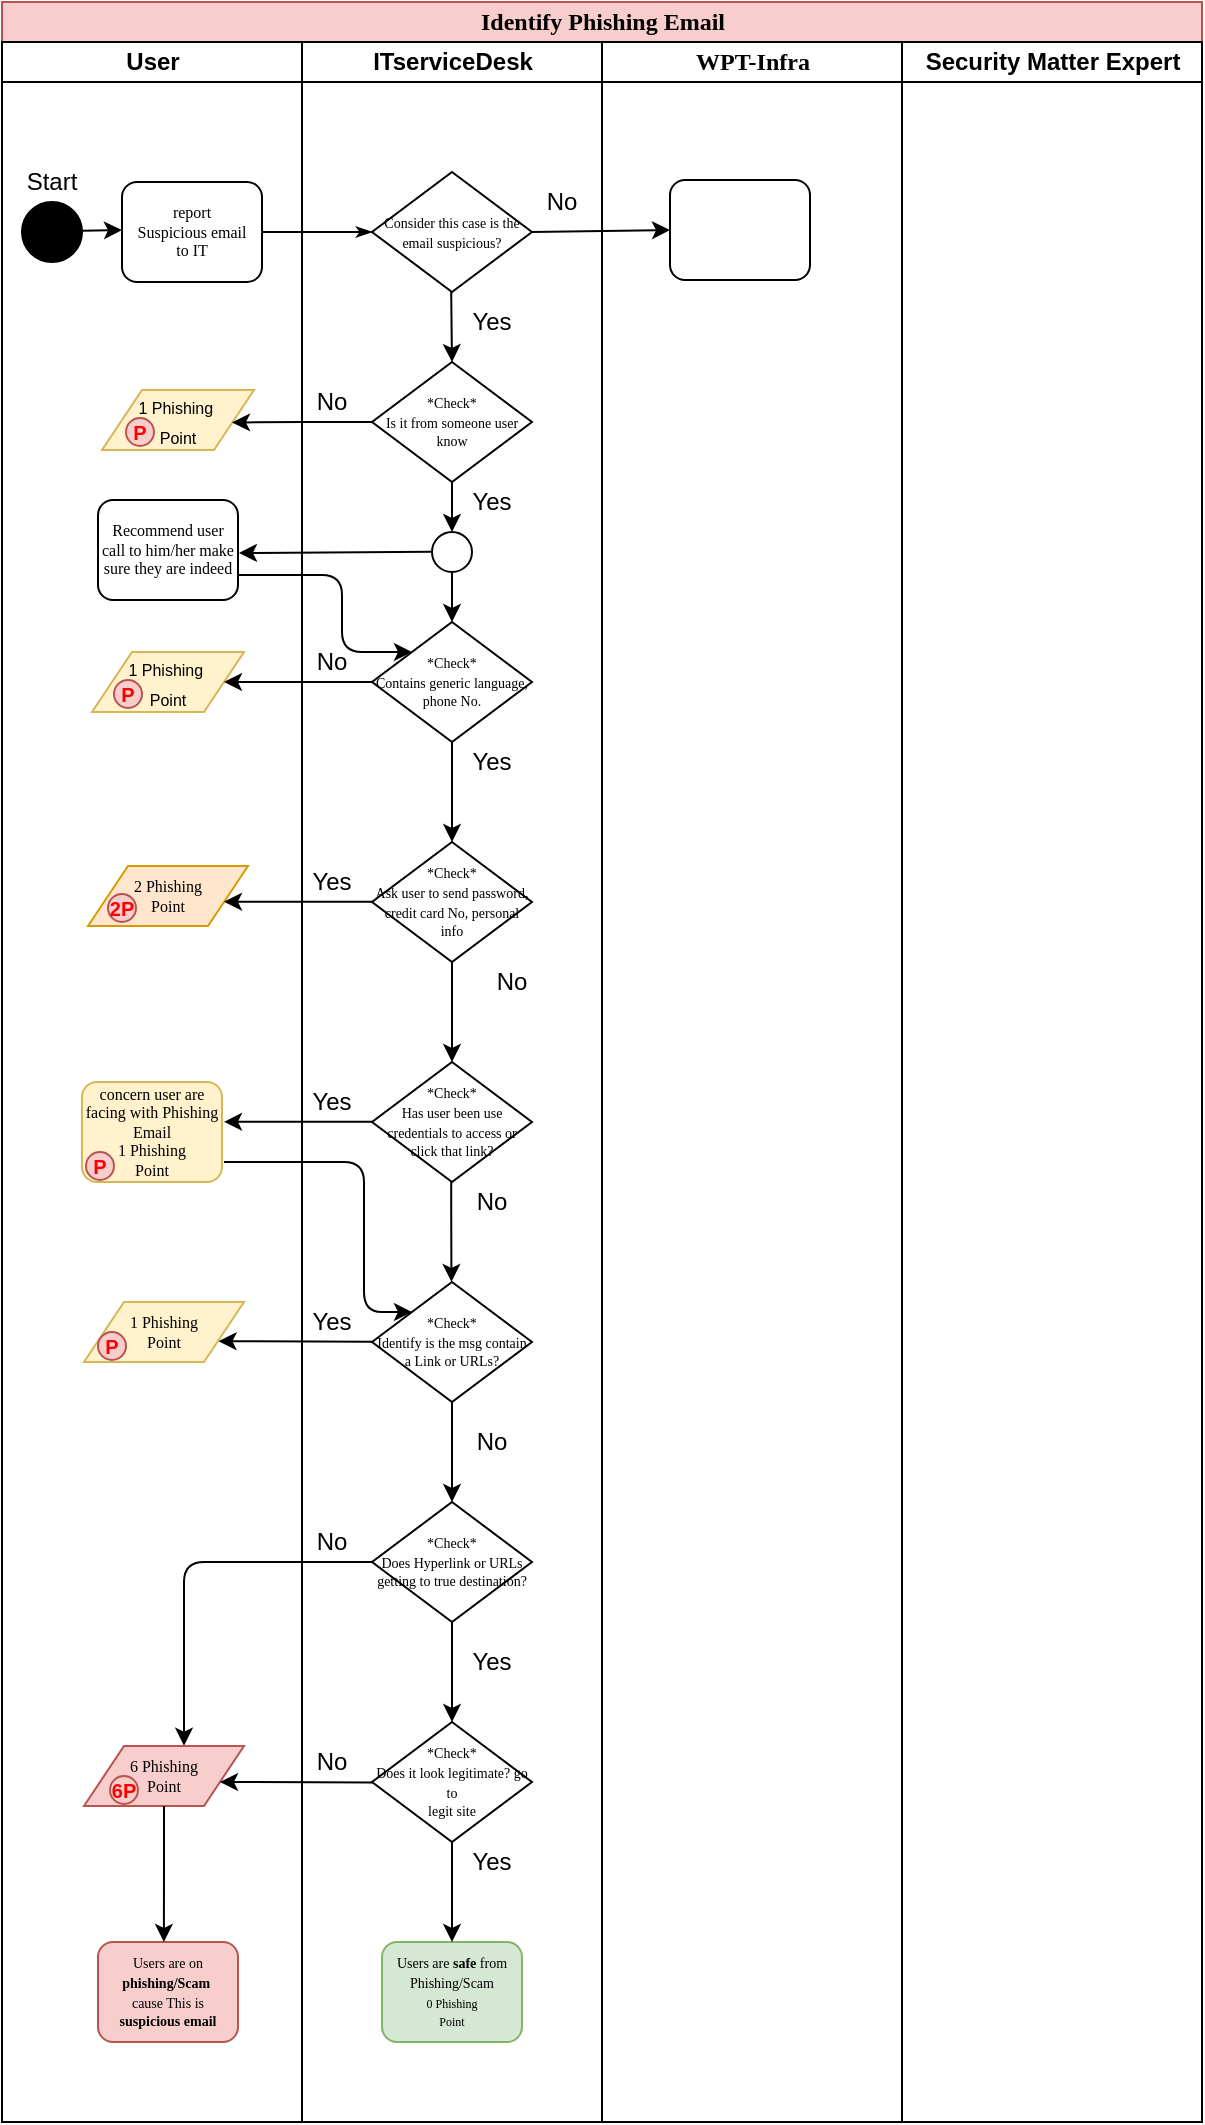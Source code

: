<mxfile version="14.2.9" type="github">
  <diagram name="Page-1" id="74e2e168-ea6b-b213-b513-2b3c1d86103e">
    <mxGraphModel dx="1892" dy="1292" grid="1" gridSize="10" guides="1" tooltips="1" connect="1" arrows="1" fold="1" page="1" pageScale="1" pageWidth="1100" pageHeight="850" background="#ffffff" math="0" shadow="0">
      <root>
        <mxCell id="0" />
        <mxCell id="1" parent="0" />
        <mxCell id="77e6c97f196da883-1" value="&lt;font style=&quot;font-size: 12px&quot;&gt;Identify Phishing Email&lt;/font&gt;" style="swimlane;html=1;childLayout=stackLayout;startSize=20;rounded=0;shadow=0;labelBackgroundColor=none;strokeWidth=1;fontFamily=Verdana;fontSize=8;align=center;fillColor=#f8cecc;strokeColor=#b85450;" parent="1" vertex="1">
          <mxGeometry x="199" y="70" width="600" height="1060" as="geometry" />
        </mxCell>
        <mxCell id="77e6c97f196da883-26" style="edgeStyle=orthogonalEdgeStyle;rounded=1;html=1;labelBackgroundColor=none;startArrow=none;startFill=0;startSize=5;endArrow=classicThin;endFill=1;endSize=5;jettySize=auto;orthogonalLoop=1;strokeWidth=1;fontFamily=Verdana;fontSize=8;entryX=0;entryY=0.5;entryDx=0;entryDy=0;" parent="77e6c97f196da883-1" source="77e6c97f196da883-8" target="W1kp0_0xsvQy_MMGJbwP-48" edge="1">
          <mxGeometry relative="1" as="geometry">
            <mxPoint x="190" y="115.083" as="targetPoint" />
          </mxGeometry>
        </mxCell>
        <mxCell id="77e6c97f196da883-2" value="User" style="swimlane;html=1;startSize=20;" parent="77e6c97f196da883-1" vertex="1">
          <mxGeometry y="20" width="150" height="1040" as="geometry">
            <mxRectangle y="20" width="30" height="730" as="alternateBounds" />
          </mxGeometry>
        </mxCell>
        <mxCell id="77e6c97f196da883-8" value="report&lt;br&gt;Suspicious email&lt;br&gt;to IT" style="rounded=1;whiteSpace=wrap;html=1;shadow=0;labelBackgroundColor=none;strokeWidth=1;fontFamily=Verdana;fontSize=8;align=center;" parent="77e6c97f196da883-2" vertex="1">
          <mxGeometry x="60" y="70" width="70" height="50" as="geometry" />
        </mxCell>
        <mxCell id="MuDciHC5nGFlPHXUYhwh-1" value="" style="ellipse;whiteSpace=wrap;html=1;aspect=fixed;fillColor=#000000;" parent="77e6c97f196da883-2" vertex="1">
          <mxGeometry x="10" y="80" width="30" height="30" as="geometry" />
        </mxCell>
        <mxCell id="MuDciHC5nGFlPHXUYhwh-2" value="" style="endArrow=classic;html=1;" parent="77e6c97f196da883-2" edge="1">
          <mxGeometry width="50" height="50" relative="1" as="geometry">
            <mxPoint x="40" y="94.41" as="sourcePoint" />
            <mxPoint x="60" y="94" as="targetPoint" />
          </mxGeometry>
        </mxCell>
        <mxCell id="MuDciHC5nGFlPHXUYhwh-3" value="Start" style="text;html=1;strokeColor=none;fillColor=none;align=center;verticalAlign=middle;whiteSpace=wrap;rounded=0;" parent="77e6c97f196da883-2" vertex="1">
          <mxGeometry x="5" y="60" width="40" height="20" as="geometry" />
        </mxCell>
        <mxCell id="MuDciHC5nGFlPHXUYhwh-36" value="&lt;font style=&quot;font-size: 8px&quot;&gt;1 Phishing&amp;nbsp;&lt;br&gt;Point&lt;br&gt;&lt;/font&gt;" style="shape=parallelogram;perimeter=parallelogramPerimeter;whiteSpace=wrap;html=1;fixedSize=1;fillColor=#fff2cc;strokeColor=#d6b656;" parent="77e6c97f196da883-2" vertex="1">
          <mxGeometry x="50" y="174" width="76" height="30" as="geometry" />
        </mxCell>
        <mxCell id="MuDciHC5nGFlPHXUYhwh-37" value="&lt;font style=&quot;font-size: 8px&quot;&gt;1 Phishing&amp;nbsp;&lt;br&gt;Point&lt;br&gt;&lt;/font&gt;" style="shape=parallelogram;perimeter=parallelogramPerimeter;whiteSpace=wrap;html=1;fixedSize=1;fillColor=#fff2cc;strokeColor=#d6b656;" parent="77e6c97f196da883-2" vertex="1">
          <mxGeometry x="45" y="305" width="76" height="30" as="geometry" />
        </mxCell>
        <mxCell id="MuDciHC5nGFlPHXUYhwh-49" value="2 Phishing&lt;br&gt;Point" style="shape=parallelogram;perimeter=parallelogramPerimeter;whiteSpace=wrap;html=1;fixedSize=1;rounded=0;shadow=0;fontFamily=Verdana;fontSize=8;strokeWidth=1;fillColor=#ffe6cc;strokeColor=#d79b00;" parent="77e6c97f196da883-2" vertex="1">
          <mxGeometry x="43" y="412" width="80" height="30" as="geometry" />
        </mxCell>
        <mxCell id="MuDciHC5nGFlPHXUYhwh-55" value="Recommend user call to him/her make sure they are indeed" style="rounded=1;whiteSpace=wrap;html=1;shadow=0;labelBackgroundColor=none;strokeWidth=1;fontFamily=Verdana;fontSize=8;align=center;" parent="77e6c97f196da883-2" vertex="1">
          <mxGeometry x="48" y="229" width="70" height="50" as="geometry" />
        </mxCell>
        <mxCell id="i7GxGv-wgbGQZuD_S-DZ-4" value="&lt;font style=&quot;font-size: 10px&quot; color=&quot;#ff0000&quot;&gt;&lt;b&gt;P&lt;/b&gt;&lt;/font&gt;" style="ellipse;whiteSpace=wrap;html=1;aspect=fixed;fillColor=#f8cecc;strokeColor=#b85450;" parent="77e6c97f196da883-2" vertex="1">
          <mxGeometry x="62" y="188" width="14" height="14" as="geometry" />
        </mxCell>
        <mxCell id="i7GxGv-wgbGQZuD_S-DZ-5" value="&lt;font style=&quot;font-size: 10px&quot; color=&quot;#ff0000&quot;&gt;&lt;b&gt;P&lt;/b&gt;&lt;/font&gt;" style="ellipse;whiteSpace=wrap;html=1;aspect=fixed;fillColor=#f8cecc;strokeColor=#b85450;" parent="77e6c97f196da883-2" vertex="1">
          <mxGeometry x="56" y="319" width="14" height="14" as="geometry" />
        </mxCell>
        <mxCell id="i7GxGv-wgbGQZuD_S-DZ-6" value="&lt;font style=&quot;font-size: 10px&quot; color=&quot;#ff0000&quot;&gt;&lt;b&gt;2P&lt;/b&gt;&lt;/font&gt;" style="ellipse;whiteSpace=wrap;html=1;aspect=fixed;fillColor=#f8cecc;strokeColor=#b85450;" parent="77e6c97f196da883-2" vertex="1">
          <mxGeometry x="53" y="426" width="14" height="14" as="geometry" />
        </mxCell>
        <mxCell id="W1kp0_0xsvQy_MMGJbwP-27" value="" style="edgeStyle=elbowEdgeStyle;elbow=horizontal;endArrow=classic;html=1;exitX=1;exitY=0.75;exitDx=0;exitDy=0;entryX=0;entryY=0;entryDx=0;entryDy=0;" edge="1" parent="77e6c97f196da883-2" target="MuDciHC5nGFlPHXUYhwh-53">
          <mxGeometry width="50" height="50" relative="1" as="geometry">
            <mxPoint x="111" y="560" as="sourcePoint" />
            <mxPoint x="203" y="610" as="targetPoint" />
            <Array as="points">
              <mxPoint x="181" y="600" />
            </Array>
          </mxGeometry>
        </mxCell>
        <mxCell id="W1kp0_0xsvQy_MMGJbwP-30" value="concern user are facing with Phishing Email&lt;br&gt;1 Phishing &lt;br&gt;Point" style="rounded=1;whiteSpace=wrap;html=1;shadow=0;labelBackgroundColor=none;strokeWidth=1;fontFamily=Verdana;fontSize=8;align=center;fillColor=#fff2cc;strokeColor=#d6b656;" vertex="1" parent="77e6c97f196da883-2">
          <mxGeometry x="40" y="520" width="70" height="50" as="geometry" />
        </mxCell>
        <mxCell id="W1kp0_0xsvQy_MMGJbwP-31" value="1 Phishing&lt;br&gt;Point" style="shape=parallelogram;perimeter=parallelogramPerimeter;whiteSpace=wrap;html=1;fixedSize=1;rounded=0;shadow=0;fontFamily=Verdana;fontSize=8;strokeWidth=1;fillColor=#fff2cc;strokeColor=#d6b656;" vertex="1" parent="77e6c97f196da883-2">
          <mxGeometry x="41" y="630" width="80" height="30" as="geometry" />
        </mxCell>
        <mxCell id="W1kp0_0xsvQy_MMGJbwP-32" value="&lt;font style=&quot;font-size: 10px&quot; color=&quot;#ff0000&quot;&gt;&lt;b&gt;P&lt;/b&gt;&lt;/font&gt;" style="ellipse;whiteSpace=wrap;html=1;aspect=fixed;fillColor=#f8cecc;strokeColor=#b85450;" vertex="1" parent="77e6c97f196da883-2">
          <mxGeometry x="48" y="645" width="14" height="14" as="geometry" />
        </mxCell>
        <mxCell id="W1kp0_0xsvQy_MMGJbwP-33" value="6 Phishing&lt;br&gt;Point" style="shape=parallelogram;perimeter=parallelogramPerimeter;whiteSpace=wrap;html=1;fixedSize=1;rounded=0;shadow=0;fontFamily=Verdana;fontSize=8;strokeWidth=1;fillColor=#f8cecc;strokeColor=#b85450;" vertex="1" parent="77e6c97f196da883-2">
          <mxGeometry x="41" y="852" width="80" height="30" as="geometry" />
        </mxCell>
        <mxCell id="W1kp0_0xsvQy_MMGJbwP-34" value="&lt;font style=&quot;font-size: 10px&quot; color=&quot;#ff0000&quot;&gt;&lt;b&gt;6P&lt;/b&gt;&lt;/font&gt;" style="ellipse;whiteSpace=wrap;html=1;aspect=fixed;fillColor=#f8cecc;strokeColor=#b85450;" vertex="1" parent="77e6c97f196da883-2">
          <mxGeometry x="54" y="867" width="14" height="14" as="geometry" />
        </mxCell>
        <mxCell id="W1kp0_0xsvQy_MMGJbwP-35" value="&lt;font style=&quot;font-size: 10px&quot; color=&quot;#ff0000&quot;&gt;&lt;b&gt;P&lt;/b&gt;&lt;/font&gt;" style="ellipse;whiteSpace=wrap;html=1;aspect=fixed;fillColor=#f8cecc;strokeColor=#b85450;" vertex="1" parent="77e6c97f196da883-2">
          <mxGeometry x="42" y="555" width="14" height="14" as="geometry" />
        </mxCell>
        <mxCell id="W1kp0_0xsvQy_MMGJbwP-38" value="" style="endArrow=classic;html=1;entryX=0.841;entryY=0.654;entryDx=0;entryDy=0;entryPerimeter=0;" edge="1" parent="77e6c97f196da883-2" target="W1kp0_0xsvQy_MMGJbwP-31">
          <mxGeometry width="50" height="50" relative="1" as="geometry">
            <mxPoint x="185" y="649.83" as="sourcePoint" />
            <mxPoint x="111" y="649.83" as="targetPoint" />
          </mxGeometry>
        </mxCell>
        <mxCell id="W1kp0_0xsvQy_MMGJbwP-40" value="" style="endArrow=classic;html=1;entryX=0.841;entryY=0.654;entryDx=0;entryDy=0;entryPerimeter=0;" edge="1" parent="77e6c97f196da883-2">
          <mxGeometry width="50" height="50" relative="1" as="geometry">
            <mxPoint x="185.72" y="870.21" as="sourcePoint" />
            <mxPoint x="109.0" y="870.0" as="targetPoint" />
          </mxGeometry>
        </mxCell>
        <mxCell id="W1kp0_0xsvQy_MMGJbwP-45" value="&lt;font style=&quot;font-size: 7px&quot;&gt;Users are on &lt;b&gt;phishing/Scam&lt;/b&gt;&amp;nbsp;&lt;br&gt;cause This is &lt;b&gt;suspicious email&lt;/b&gt;&lt;/font&gt;" style="rounded=1;whiteSpace=wrap;html=1;shadow=0;labelBackgroundColor=none;strokeWidth=1;fontFamily=Verdana;fontSize=8;align=center;fillColor=#f8cecc;strokeColor=#b85450;" vertex="1" parent="77e6c97f196da883-2">
          <mxGeometry x="48" y="950" width="70" height="50" as="geometry" />
        </mxCell>
        <mxCell id="W1kp0_0xsvQy_MMGJbwP-47" value="" style="edgeStyle=orthogonalEdgeStyle;rounded=0;orthogonalLoop=1;jettySize=auto;html=1;exitX=0.5;exitY=1;exitDx=0;exitDy=0;" edge="1" parent="77e6c97f196da883-2" source="W1kp0_0xsvQy_MMGJbwP-33">
          <mxGeometry relative="1" as="geometry">
            <mxPoint x="80.94" y="900" as="sourcePoint" />
            <mxPoint x="80.94" y="950" as="targetPoint" />
            <Array as="points">
              <mxPoint x="81" y="910" />
            </Array>
          </mxGeometry>
        </mxCell>
        <mxCell id="MuDciHC5nGFlPHXUYhwh-27" value="" style="edgeStyle=orthogonalEdgeStyle;rounded=0;orthogonalLoop=1;jettySize=auto;html=1;entryX=1;entryY=0.5;entryDx=0;entryDy=0;" parent="77e6c97f196da883-1" source="MuDciHC5nGFlPHXUYhwh-5" edge="1">
          <mxGeometry relative="1" as="geometry">
            <mxPoint x="115" y="210.25" as="targetPoint" />
          </mxGeometry>
        </mxCell>
        <mxCell id="77e6c97f196da883-3" value="ITserviceDesk" style="swimlane;html=1;startSize=20;" parent="77e6c97f196da883-1" vertex="1">
          <mxGeometry x="150" y="20" width="150" height="1040" as="geometry">
            <mxRectangle x="150" y="20" width="150" height="800" as="alternateBounds" />
          </mxGeometry>
        </mxCell>
        <mxCell id="MuDciHC5nGFlPHXUYhwh-5" value="&lt;font style=&quot;font-size: 7px&quot;&gt;*Check*&lt;br&gt;Is it from someone user know&lt;/font&gt;" style="rhombus;whiteSpace=wrap;html=1;rounded=0;shadow=0;labelBackgroundColor=none;strokeWidth=1;fontFamily=Verdana;fontSize=8;align=center;" parent="77e6c97f196da883-3" vertex="1">
          <mxGeometry x="35" y="160" width="80" height="60" as="geometry" />
        </mxCell>
        <mxCell id="MuDciHC5nGFlPHXUYhwh-28" value="No" style="text;html=1;strokeColor=none;fillColor=none;align=center;verticalAlign=middle;whiteSpace=wrap;rounded=0;" parent="77e6c97f196da883-3" vertex="1">
          <mxGeometry x="-5" y="170" width="40" height="20" as="geometry" />
        </mxCell>
        <mxCell id="MuDciHC5nGFlPHXUYhwh-29" value="Yes" style="text;html=1;strokeColor=none;fillColor=none;align=center;verticalAlign=middle;whiteSpace=wrap;rounded=0;" parent="77e6c97f196da883-3" vertex="1">
          <mxGeometry x="75" y="220" width="40" height="20" as="geometry" />
        </mxCell>
        <mxCell id="MuDciHC5nGFlPHXUYhwh-25" value="" style="edgeStyle=orthogonalEdgeStyle;rounded=0;orthogonalLoop=1;jettySize=auto;html=1;entryX=0.5;entryY=0;entryDx=0;entryDy=0;" parent="77e6c97f196da883-3" source="MuDciHC5nGFlPHXUYhwh-5" target="MuDciHC5nGFlPHXUYhwh-61" edge="1">
          <mxGeometry relative="1" as="geometry">
            <mxPoint x="75" y="240" as="targetPoint" />
          </mxGeometry>
        </mxCell>
        <mxCell id="MuDciHC5nGFlPHXUYhwh-30" value="&lt;span style=&quot;font-size: 7px&quot;&gt;*Check*&lt;br&gt;Contains generic language, phone No.&lt;br&gt;&lt;/span&gt;" style="rhombus;whiteSpace=wrap;html=1;rounded=0;shadow=0;labelBackgroundColor=none;strokeWidth=1;fontFamily=Verdana;fontSize=8;align=center;" parent="77e6c97f196da883-3" vertex="1">
          <mxGeometry x="35" y="290" width="80" height="60" as="geometry" />
        </mxCell>
        <mxCell id="MuDciHC5nGFlPHXUYhwh-45" value="No" style="text;html=1;strokeColor=none;fillColor=none;align=center;verticalAlign=middle;whiteSpace=wrap;rounded=0;" parent="77e6c97f196da883-3" vertex="1">
          <mxGeometry x="-5" y="300" width="40" height="20" as="geometry" />
        </mxCell>
        <mxCell id="MuDciHC5nGFlPHXUYhwh-46" value="&lt;span style=&quot;font-size: 7px&quot;&gt;*Check*&lt;br&gt;Ask user to send password, credit card No, personal info&lt;br&gt;&lt;/span&gt;" style="rhombus;whiteSpace=wrap;html=1;rounded=0;shadow=0;labelBackgroundColor=none;strokeWidth=1;fontFamily=Verdana;fontSize=8;align=center;" parent="77e6c97f196da883-3" vertex="1">
          <mxGeometry x="35" y="400" width="80" height="60" as="geometry" />
        </mxCell>
        <mxCell id="MuDciHC5nGFlPHXUYhwh-47" value="" style="edgeStyle=orthogonalEdgeStyle;rounded=0;orthogonalLoop=1;jettySize=auto;html=1;" parent="77e6c97f196da883-3" source="MuDciHC5nGFlPHXUYhwh-30" target="MuDciHC5nGFlPHXUYhwh-46" edge="1">
          <mxGeometry relative="1" as="geometry" />
        </mxCell>
        <mxCell id="MuDciHC5nGFlPHXUYhwh-48" value="Yes" style="text;html=1;strokeColor=none;fillColor=none;align=center;verticalAlign=middle;whiteSpace=wrap;rounded=0;" parent="77e6c97f196da883-3" vertex="1">
          <mxGeometry x="75" y="350" width="40" height="20" as="geometry" />
        </mxCell>
        <mxCell id="MuDciHC5nGFlPHXUYhwh-51" value="Yes" style="text;html=1;strokeColor=none;fillColor=none;align=center;verticalAlign=middle;whiteSpace=wrap;rounded=0;" parent="77e6c97f196da883-3" vertex="1">
          <mxGeometry x="-5" y="410" width="40" height="20" as="geometry" />
        </mxCell>
        <mxCell id="MuDciHC5nGFlPHXUYhwh-52" value="No" style="text;html=1;strokeColor=none;fillColor=none;align=center;verticalAlign=middle;whiteSpace=wrap;rounded=0;" parent="77e6c97f196da883-3" vertex="1">
          <mxGeometry x="85" y="460" width="40" height="20" as="geometry" />
        </mxCell>
        <mxCell id="MuDciHC5nGFlPHXUYhwh-53" value="&lt;span style=&quot;font-size: 7px&quot;&gt;*Check*&lt;br&gt;&lt;/span&gt;&lt;span style=&quot;font-size: 7px&quot;&gt;Identify is the msg contain a Link or URLs?&lt;/span&gt;" style="rhombus;whiteSpace=wrap;html=1;rounded=0;shadow=0;labelBackgroundColor=none;strokeWidth=1;fontFamily=Verdana;fontSize=8;align=center;" parent="77e6c97f196da883-3" vertex="1">
          <mxGeometry x="35" y="620" width="80" height="60" as="geometry" />
        </mxCell>
        <mxCell id="MuDciHC5nGFlPHXUYhwh-58" value="" style="endArrow=classic;html=1;entryX=1;entryY=0.5;entryDx=0;entryDy=0;" parent="77e6c97f196da883-3" target="MuDciHC5nGFlPHXUYhwh-37" edge="1">
          <mxGeometry width="50" height="50" relative="1" as="geometry">
            <mxPoint x="35" y="320" as="sourcePoint" />
            <mxPoint x="85" y="270" as="targetPoint" />
          </mxGeometry>
        </mxCell>
        <mxCell id="MuDciHC5nGFlPHXUYhwh-60" value="" style="endArrow=classic;html=1;entryX=1;entryY=0.5;entryDx=0;entryDy=0;" parent="77e6c97f196da883-3" edge="1">
          <mxGeometry width="50" height="50" relative="1" as="geometry">
            <mxPoint x="35" y="429.83" as="sourcePoint" />
            <mxPoint x="-39" y="429.83" as="targetPoint" />
          </mxGeometry>
        </mxCell>
        <mxCell id="MuDciHC5nGFlPHXUYhwh-61" value="" style="ellipse;whiteSpace=wrap;html=1;aspect=fixed;fillColor=#FFFFFF;" parent="77e6c97f196da883-3" vertex="1">
          <mxGeometry x="65" y="245" width="20" height="20" as="geometry" />
        </mxCell>
        <mxCell id="MuDciHC5nGFlPHXUYhwh-62" value="" style="endArrow=classic;html=1;exitX=0.5;exitY=1;exitDx=0;exitDy=0;" parent="77e6c97f196da883-3" source="MuDciHC5nGFlPHXUYhwh-61" edge="1">
          <mxGeometry width="50" height="50" relative="1" as="geometry">
            <mxPoint x="75" y="270" as="sourcePoint" />
            <mxPoint x="75" y="290" as="targetPoint" />
          </mxGeometry>
        </mxCell>
        <mxCell id="MuDciHC5nGFlPHXUYhwh-64" value="" style="endArrow=classic;html=1;entryX=1.007;entryY=0.53;entryDx=0;entryDy=0;entryPerimeter=0;" parent="77e6c97f196da883-3" target="MuDciHC5nGFlPHXUYhwh-55" edge="1">
          <mxGeometry width="50" height="50" relative="1" as="geometry">
            <mxPoint x="65" y="254.92" as="sourcePoint" />
            <mxPoint x="5" y="254.92" as="targetPoint" />
          </mxGeometry>
        </mxCell>
        <mxCell id="MuDciHC5nGFlPHXUYhwh-66" value="" style="endArrow=classic;html=1;entryX=1;entryY=0.5;entryDx=0;entryDy=0;" parent="77e6c97f196da883-3" edge="1">
          <mxGeometry width="50" height="50" relative="1" as="geometry">
            <mxPoint x="35" y="539.9" as="sourcePoint" />
            <mxPoint x="-39" y="539.9" as="targetPoint" />
          </mxGeometry>
        </mxCell>
        <mxCell id="MuDciHC5nGFlPHXUYhwh-67" value="No" style="text;html=1;strokeColor=none;fillColor=none;align=center;verticalAlign=middle;whiteSpace=wrap;rounded=0;" parent="77e6c97f196da883-3" vertex="1">
          <mxGeometry x="75" y="570" width="40" height="20" as="geometry" />
        </mxCell>
        <mxCell id="MuDciHC5nGFlPHXUYhwh-69" value="Yes" style="text;html=1;strokeColor=none;fillColor=none;align=center;verticalAlign=middle;whiteSpace=wrap;rounded=0;" parent="77e6c97f196da883-3" vertex="1">
          <mxGeometry x="-5" y="520" width="40" height="20" as="geometry" />
        </mxCell>
        <mxCell id="W1kp0_0xsvQy_MMGJbwP-1" value="&lt;span style=&quot;font-size: 7px&quot;&gt;*Check*&lt;br&gt;&lt;/span&gt;&lt;span style=&quot;font-size: 7px&quot;&gt;Does Hyperlink or URLs getting to true destination?&lt;/span&gt;" style="rhombus;whiteSpace=wrap;html=1;rounded=0;shadow=0;labelBackgroundColor=none;strokeWidth=1;fontFamily=Verdana;fontSize=8;align=center;" vertex="1" parent="77e6c97f196da883-3">
          <mxGeometry x="35" y="730" width="80" height="60" as="geometry" />
        </mxCell>
        <mxCell id="W1kp0_0xsvQy_MMGJbwP-2" value="" style="edgeStyle=orthogonalEdgeStyle;rounded=0;orthogonalLoop=1;jettySize=auto;html=1;" edge="1" parent="77e6c97f196da883-3" source="MuDciHC5nGFlPHXUYhwh-53" target="W1kp0_0xsvQy_MMGJbwP-1">
          <mxGeometry relative="1" as="geometry" />
        </mxCell>
        <mxCell id="W1kp0_0xsvQy_MMGJbwP-8" value="&lt;span style=&quot;font-size: 7px&quot;&gt;*Check*&lt;br&gt;Does it look legitimate? go to &lt;br&gt;legit site&lt;/span&gt;" style="rhombus;whiteSpace=wrap;html=1;rounded=0;shadow=0;labelBackgroundColor=none;strokeWidth=1;fontFamily=Verdana;fontSize=8;align=center;" vertex="1" parent="77e6c97f196da883-3">
          <mxGeometry x="35" y="840" width="80" height="60" as="geometry" />
        </mxCell>
        <mxCell id="W1kp0_0xsvQy_MMGJbwP-9" value="" style="edgeStyle=orthogonalEdgeStyle;rounded=0;orthogonalLoop=1;jettySize=auto;html=1;" edge="1" parent="77e6c97f196da883-3" source="W1kp0_0xsvQy_MMGJbwP-1" target="W1kp0_0xsvQy_MMGJbwP-8">
          <mxGeometry relative="1" as="geometry" />
        </mxCell>
        <mxCell id="W1kp0_0xsvQy_MMGJbwP-16" value="Yes" style="text;html=1;strokeColor=none;fillColor=none;align=center;verticalAlign=middle;whiteSpace=wrap;rounded=0;" vertex="1" parent="77e6c97f196da883-3">
          <mxGeometry x="-5" y="630" width="40" height="20" as="geometry" />
        </mxCell>
        <mxCell id="W1kp0_0xsvQy_MMGJbwP-17" value="No" style="text;html=1;strokeColor=none;fillColor=none;align=center;verticalAlign=middle;whiteSpace=wrap;rounded=0;" vertex="1" parent="77e6c97f196da883-3">
          <mxGeometry x="75" y="690" width="40" height="20" as="geometry" />
        </mxCell>
        <mxCell id="W1kp0_0xsvQy_MMGJbwP-18" value="Yes" style="text;html=1;strokeColor=none;fillColor=none;align=center;verticalAlign=middle;whiteSpace=wrap;rounded=0;" vertex="1" parent="77e6c97f196da883-3">
          <mxGeometry x="75" y="800" width="40" height="20" as="geometry" />
        </mxCell>
        <mxCell id="W1kp0_0xsvQy_MMGJbwP-19" value="No" style="text;html=1;strokeColor=none;fillColor=none;align=center;verticalAlign=middle;whiteSpace=wrap;rounded=0;" vertex="1" parent="77e6c97f196da883-3">
          <mxGeometry x="-5" y="740" width="40" height="20" as="geometry" />
        </mxCell>
        <mxCell id="W1kp0_0xsvQy_MMGJbwP-20" value="&lt;span style=&quot;font-size: 7px&quot;&gt;Users are&lt;b&gt; safe &lt;/b&gt;from Phishing/Scam&lt;br&gt;&lt;/span&gt;&lt;font style=&quot;font-size: 6px&quot;&gt;0 Phishing&lt;br&gt;Point&lt;/font&gt;&lt;span style=&quot;font-size: 7px&quot;&gt;&lt;br&gt;&lt;/span&gt;" style="rounded=1;whiteSpace=wrap;html=1;shadow=0;labelBackgroundColor=none;strokeWidth=1;fontFamily=Verdana;fontSize=8;align=center;fillColor=#d5e8d4;strokeColor=#82b366;" vertex="1" parent="77e6c97f196da883-3">
          <mxGeometry x="40" y="950" width="70" height="50" as="geometry" />
        </mxCell>
        <mxCell id="W1kp0_0xsvQy_MMGJbwP-23" value="&lt;span style=&quot;font-size: 7px&quot;&gt;*Check*&lt;/span&gt;&lt;br&gt;&lt;span style=&quot;font-size: 7px&quot;&gt;Has user been use credentials to access or click that link?&lt;/span&gt;" style="rhombus;whiteSpace=wrap;html=1;rounded=0;shadow=0;labelBackgroundColor=none;strokeWidth=1;fontFamily=Verdana;fontSize=8;align=center;" vertex="1" parent="77e6c97f196da883-3">
          <mxGeometry x="35" y="510" width="80" height="60" as="geometry" />
        </mxCell>
        <mxCell id="W1kp0_0xsvQy_MMGJbwP-24" value="" style="edgeStyle=orthogonalEdgeStyle;rounded=0;orthogonalLoop=1;jettySize=auto;html=1;entryX=0.5;entryY=0;entryDx=0;entryDy=0;" edge="1" parent="77e6c97f196da883-3" source="MuDciHC5nGFlPHXUYhwh-46" target="W1kp0_0xsvQy_MMGJbwP-23">
          <mxGeometry relative="1" as="geometry" />
        </mxCell>
        <mxCell id="W1kp0_0xsvQy_MMGJbwP-25" value="" style="edgeStyle=orthogonalEdgeStyle;rounded=0;orthogonalLoop=1;jettySize=auto;html=1;entryX=0.489;entryY=-0.001;entryDx=0;entryDy=0;entryPerimeter=0;" edge="1" parent="77e6c97f196da883-3">
          <mxGeometry relative="1" as="geometry">
            <mxPoint x="74.6" y="570" as="sourcePoint" />
            <mxPoint x="74.72" y="619.94" as="targetPoint" />
            <Array as="points">
              <mxPoint x="74.6" y="579.94" />
              <mxPoint x="74.6" y="579.94" />
            </Array>
          </mxGeometry>
        </mxCell>
        <mxCell id="W1kp0_0xsvQy_MMGJbwP-37" value="" style="edgeStyle=orthogonalEdgeStyle;rounded=0;orthogonalLoop=1;jettySize=auto;html=1;" edge="1" parent="77e6c97f196da883-3">
          <mxGeometry relative="1" as="geometry">
            <mxPoint x="75" y="900" as="sourcePoint" />
            <mxPoint x="75" y="950" as="targetPoint" />
          </mxGeometry>
        </mxCell>
        <mxCell id="W1kp0_0xsvQy_MMGJbwP-41" value="No" style="text;html=1;strokeColor=none;fillColor=none;align=center;verticalAlign=middle;whiteSpace=wrap;rounded=0;" vertex="1" parent="77e6c97f196da883-3">
          <mxGeometry x="-5" y="850" width="40" height="20" as="geometry" />
        </mxCell>
        <mxCell id="W1kp0_0xsvQy_MMGJbwP-42" value="Yes" style="text;html=1;strokeColor=none;fillColor=none;align=center;verticalAlign=middle;whiteSpace=wrap;rounded=0;" vertex="1" parent="77e6c97f196da883-3">
          <mxGeometry x="75" y="900" width="40" height="20" as="geometry" />
        </mxCell>
        <mxCell id="W1kp0_0xsvQy_MMGJbwP-44" value="" style="edgeStyle=segmentEdgeStyle;endArrow=classic;html=1;entryX=0.625;entryY=-0.005;entryDx=0;entryDy=0;entryPerimeter=0;" edge="1" parent="77e6c97f196da883-3" target="W1kp0_0xsvQy_MMGJbwP-33">
          <mxGeometry width="50" height="50" relative="1" as="geometry">
            <mxPoint x="35" y="760" as="sourcePoint" />
            <mxPoint x="-49" y="830" as="targetPoint" />
            <Array as="points">
              <mxPoint x="-59" y="760" />
            </Array>
          </mxGeometry>
        </mxCell>
        <mxCell id="W1kp0_0xsvQy_MMGJbwP-48" value="&lt;span style=&quot;font-size: 7px&quot;&gt;Consider this case is the email suspicious?&lt;/span&gt;" style="rhombus;whiteSpace=wrap;html=1;rounded=0;shadow=0;labelBackgroundColor=none;strokeWidth=1;fontFamily=Verdana;fontSize=8;align=center;" vertex="1" parent="77e6c97f196da883-3">
          <mxGeometry x="35" y="65" width="80" height="60" as="geometry" />
        </mxCell>
        <mxCell id="W1kp0_0xsvQy_MMGJbwP-51" value="" style="endArrow=classic;html=1;" edge="1" parent="77e6c97f196da883-3">
          <mxGeometry width="50" height="50" relative="1" as="geometry">
            <mxPoint x="74.6" y="125" as="sourcePoint" />
            <mxPoint x="75" y="160" as="targetPoint" />
          </mxGeometry>
        </mxCell>
        <mxCell id="W1kp0_0xsvQy_MMGJbwP-52" value="Yes" style="text;html=1;strokeColor=none;fillColor=none;align=center;verticalAlign=middle;whiteSpace=wrap;rounded=0;" vertex="1" parent="77e6c97f196da883-3">
          <mxGeometry x="75" y="130" width="40" height="20" as="geometry" />
        </mxCell>
        <mxCell id="W1kp0_0xsvQy_MMGJbwP-53" value="No" style="text;html=1;strokeColor=none;fillColor=none;align=center;verticalAlign=middle;whiteSpace=wrap;rounded=0;" vertex="1" parent="77e6c97f196da883-3">
          <mxGeometry x="110" y="70" width="40" height="20" as="geometry" />
        </mxCell>
        <mxCell id="MuDciHC5nGFlPHXUYhwh-18" value="&lt;font face=&quot;verdana&quot; size=&quot;1&quot;&gt;&lt;span style=&quot;font-size: 12px&quot;&gt;WPT-Infra&lt;/span&gt;&lt;/font&gt;" style="swimlane;html=1;startSize=20;" parent="77e6c97f196da883-1" vertex="1">
          <mxGeometry x="300" y="20" width="150" height="1040" as="geometry">
            <mxRectangle x="300" y="20" width="150" height="800" as="alternateBounds" />
          </mxGeometry>
        </mxCell>
        <mxCell id="W1kp0_0xsvQy_MMGJbwP-56" value="" style="rounded=1;whiteSpace=wrap;html=1;shadow=0;labelBackgroundColor=none;strokeWidth=1;fontFamily=Verdana;fontSize=8;align=center;" vertex="1" parent="MuDciHC5nGFlPHXUYhwh-18">
          <mxGeometry x="34" y="69" width="70" height="50" as="geometry" />
        </mxCell>
        <mxCell id="i7GxGv-wgbGQZuD_S-DZ-3" value="" style="edgeStyle=elbowEdgeStyle;elbow=horizontal;endArrow=classic;html=1;exitX=1;exitY=0.75;exitDx=0;exitDy=0;entryX=0;entryY=0;entryDx=0;entryDy=0;" parent="77e6c97f196da883-1" source="MuDciHC5nGFlPHXUYhwh-55" target="MuDciHC5nGFlPHXUYhwh-30" edge="1">
          <mxGeometry width="50" height="50" relative="1" as="geometry">
            <mxPoint x="90" y="320" as="sourcePoint" />
            <mxPoint x="170" y="300" as="targetPoint" />
            <Array as="points">
              <mxPoint x="170" y="310" />
            </Array>
          </mxGeometry>
        </mxCell>
        <mxCell id="IIC65LZzhOmQtka3oOP7-2" value="Security Matter Expert" style="swimlane;html=1;startSize=20;" parent="77e6c97f196da883-1" vertex="1">
          <mxGeometry x="450" y="20" width="150" height="1040" as="geometry">
            <mxRectangle x="300" y="20" width="150" height="800" as="alternateBounds" />
          </mxGeometry>
        </mxCell>
        <mxCell id="W1kp0_0xsvQy_MMGJbwP-57" value="" style="endArrow=classic;html=1;entryX=0;entryY=0.5;entryDx=0;entryDy=0;exitX=1;exitY=0.5;exitDx=0;exitDy=0;" edge="1" parent="77e6c97f196da883-1" source="W1kp0_0xsvQy_MMGJbwP-48" target="W1kp0_0xsvQy_MMGJbwP-56">
          <mxGeometry width="50" height="50" relative="1" as="geometry">
            <mxPoint x="251" y="150" as="sourcePoint" />
            <mxPoint x="301" y="100" as="targetPoint" />
          </mxGeometry>
        </mxCell>
      </root>
    </mxGraphModel>
  </diagram>
</mxfile>

